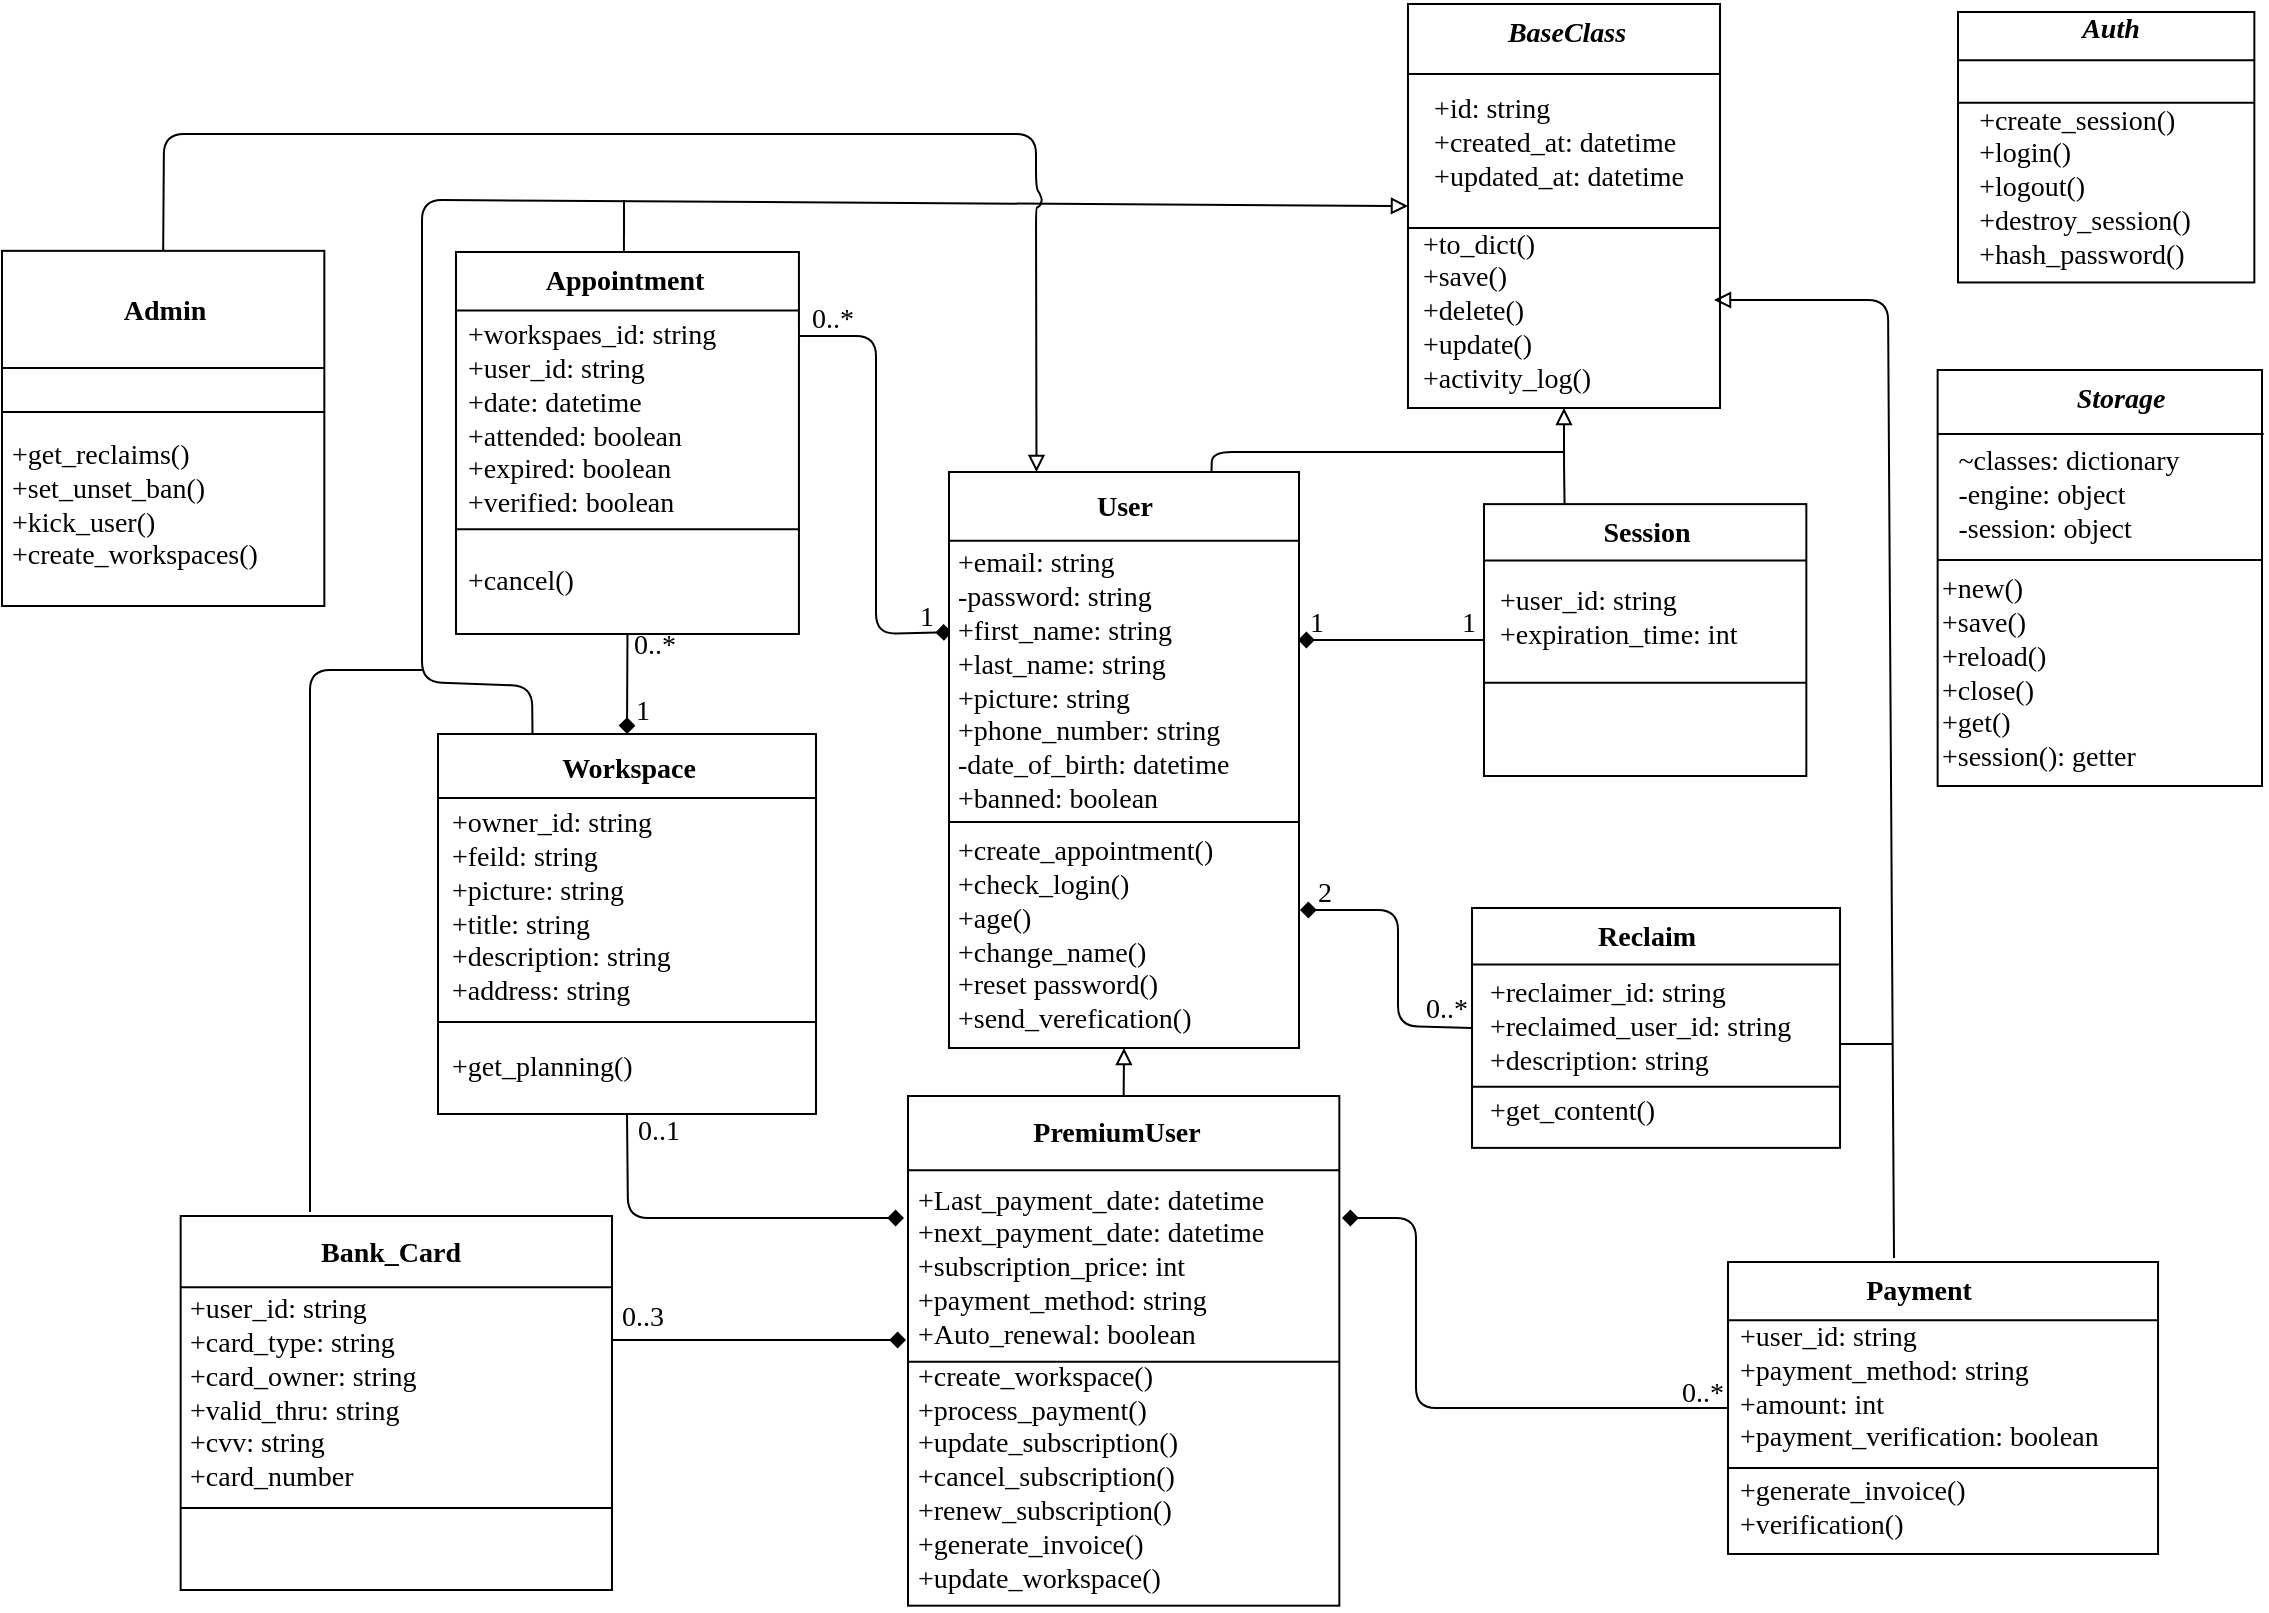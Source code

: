 <mxfile>
    <diagram id="uzlMBGcjstb1vBkUkQ1n" name="Page-1">
        <mxGraphModel dx="12352" dy="2139" grid="0" gridSize="10" guides="1" tooltips="1" connect="1" arrows="1" fold="1" page="1" pageScale="1" pageWidth="1169" pageHeight="827" background="#ffffff" math="0" shadow="0">
            <root>
                <mxCell id="0"/>
                <mxCell id="1" parent="0"/>
                <mxCell id="28" value="" style="group" parent="1" vertex="1" connectable="0">
                    <mxGeometry x="-10959" y="-1640" width="159.5" height="202" as="geometry"/>
                </mxCell>
                <mxCell id="10" value="" style="rounded=0;whiteSpace=wrap;html=1;fillColor=#ffffff;strokeColor=#000000;" parent="28" vertex="1">
                    <mxGeometry width="156" height="202" as="geometry"/>
                </mxCell>
                <mxCell id="12" value="" style="endArrow=none;html=1;entryX=1;entryY=0.25;entryDx=0;entryDy=0;exitX=0;exitY=0.25;exitDx=0;exitDy=0;strokeColor=#000000;rounded=0;" parent="28" edge="1">
                    <mxGeometry width="50" height="50" relative="1" as="geometry">
                        <mxPoint y="111.938" as="sourcePoint"/>
                        <mxPoint x="156" y="111.938" as="targetPoint"/>
                    </mxGeometry>
                </mxCell>
                <mxCell id="13" value="" style="endArrow=none;html=1;entryX=1;entryY=0.25;entryDx=0;entryDy=0;exitX=0;exitY=0.25;exitDx=0;exitDy=0;strokeColor=#000000;rounded=0;" parent="28" edge="1">
                    <mxGeometry width="50" height="50" relative="1" as="geometry">
                        <mxPoint y="35.051" as="sourcePoint"/>
                        <mxPoint x="156" y="35.051" as="targetPoint"/>
                    </mxGeometry>
                </mxCell>
                <mxCell id="15" value="&lt;font style=&quot;font-size: 14px;&quot; color=&quot;#000000&quot;&gt;&lt;i&gt;BaseClass&lt;/i&gt;&lt;/font&gt;" style="text;html=1;align=center;verticalAlign=middle;resizable=0;points=[];autosize=1;strokeColor=none;fillColor=none;fontStyle=1;fontFamily=Georgia;" parent="28" vertex="1">
                    <mxGeometry x="32.5" width="92" height="29" as="geometry"/>
                </mxCell>
                <mxCell id="16" value="&lt;div style=&quot;text-align: left; font-size: 14px;&quot;&gt;&lt;span style=&quot;background-color: initial;&quot;&gt;&lt;font style=&quot;font-size: 14px;&quot;&gt;+id: string&lt;/font&gt;&lt;/span&gt;&lt;/div&gt;&lt;div style=&quot;text-align: left; font-size: 14px;&quot;&gt;&lt;span style=&quot;background-color: initial;&quot;&gt;&lt;font style=&quot;font-size: 14px;&quot;&gt;+created_at: datetime&lt;/font&gt;&lt;/span&gt;&lt;/div&gt;&lt;div style=&quot;text-align: left; font-size: 14px;&quot;&gt;&lt;span style=&quot;background-color: initial;&quot;&gt;&lt;font style=&quot;font-size: 14px;&quot;&gt;+updated_at: datetime&lt;/font&gt;&lt;/span&gt;&lt;/div&gt;" style="text;html=1;align=center;verticalAlign=middle;resizable=0;points=[];autosize=1;strokeColor=none;fillColor=none;fontColor=#000000;fontFamily=Georgia;" parent="28" vertex="1">
                    <mxGeometry x="-6" y="39.004" width="161" height="62" as="geometry"/>
                </mxCell>
                <mxCell id="18" value="&lt;div style=&quot;text-align: left; font-size: 14px;&quot;&gt;+to_dict()&lt;br&gt;+save()&lt;/div&gt;&lt;div style=&quot;text-align: left; font-size: 14px;&quot;&gt;+delete()&lt;/div&gt;&lt;div style=&quot;text-align: left; font-size: 14px;&quot;&gt;+update()&lt;/div&gt;&lt;div style=&quot;text-align: left; font-size: 14px;&quot;&gt;+activity_log()&lt;/div&gt;" style="text;html=1;align=center;verticalAlign=middle;resizable=0;points=[];autosize=1;strokeColor=none;fillColor=none;fontColor=#000000;fontFamily=Georgia;" parent="28" vertex="1">
                    <mxGeometry x="-6" y="105.996" width="110" height="96" as="geometry"/>
                </mxCell>
                <mxCell id="48" value="" style="endArrow=none;html=1;strokeColor=#000000;fontFamily=Georgia;fontSize=14;fontColor=#000000;startArrow=diamond;startFill=1;targetPerimeterSpacing=0;sourcePerimeterSpacing=0;jumpSize=0;endFill=0;entryX=0;entryY=0.5;entryDx=0;entryDy=0;" parent="1" target="33" edge="1">
                    <mxGeometry width="50" height="50" relative="1" as="geometry">
                        <mxPoint x="-11014" y="-1322" as="sourcePoint"/>
                        <mxPoint x="-10922" y="-1326" as="targetPoint"/>
                    </mxGeometry>
                </mxCell>
                <mxCell id="54" value="1" style="edgeLabel;html=1;align=center;verticalAlign=middle;resizable=0;points=[];fontSize=14;fontFamily=Georgia;fontColor=#000000;labelBackgroundColor=none;" parent="48" vertex="1" connectable="0">
                    <mxGeometry x="-0.651" y="1" relative="1" as="geometry">
                        <mxPoint x="-7" y="-7" as="offset"/>
                    </mxGeometry>
                </mxCell>
                <mxCell id="70" value="" style="group" parent="1" vertex="1" connectable="0">
                    <mxGeometry x="-11057" y="-1416" width="176" height="7" as="geometry"/>
                </mxCell>
                <mxCell id="31" value="" style="edgeStyle=none;html=1;fontFamily=Georgia;fontSize=14;fontColor=#000000;strokeColor=#000000;exitX=0.75;exitY=0;exitDx=0;exitDy=0;endArrow=none;endFill=0;" parent="70" source="19" edge="1">
                    <mxGeometry relative="1" as="geometry">
                        <mxPoint x="176" as="targetPoint"/>
                        <Array as="points">
                            <mxPoint/>
                            <mxPoint x="137"/>
                        </Array>
                    </mxGeometry>
                </mxCell>
                <mxCell id="73" value="" style="endArrow=none;html=1;strokeColor=#000000;fontFamily=Georgia;fontSize=14;fontColor=#000000;sourcePerimeterSpacing=0;targetPerimeterSpacing=0;jumpSize=0;endFill=0;startArrow=diamond;startFill=1;entryX=0.996;entryY=0.22;entryDx=0;entryDy=0;entryPerimeter=0;exitX=0.009;exitY=0.278;exitDx=0;exitDy=0;exitPerimeter=0;" parent="1" source="19" target="63" edge="1">
                    <mxGeometry width="50" height="50" relative="1" as="geometry">
                        <mxPoint x="-11190" y="-1325" as="sourcePoint"/>
                        <mxPoint x="-11240" y="-1325" as="targetPoint"/>
                        <Array as="points">
                            <mxPoint x="-11225" y="-1325"/>
                            <mxPoint x="-11225" y="-1474"/>
                        </Array>
                    </mxGeometry>
                </mxCell>
                <mxCell id="74" value="0..*" style="edgeLabel;html=1;align=center;verticalAlign=middle;resizable=0;points=[];fontSize=14;fontFamily=Georgia;fontColor=#000000;labelBackgroundColor=none;" parent="1" vertex="1" connectable="0">
                    <mxGeometry x="-11021.003" y="-1470.004" as="geometry">
                        <mxPoint x="-226" y="-12" as="offset"/>
                    </mxGeometry>
                </mxCell>
                <mxCell id="77" value="1" style="edgeLabel;html=1;align=center;verticalAlign=middle;resizable=0;points=[];fontSize=14;fontFamily=Georgia;fontColor=#000000;labelBackgroundColor=none;" parent="1" vertex="1" connectable="0">
                    <mxGeometry x="-10995.001" y="-1319.003" as="geometry">
                        <mxPoint x="-205" y="-14" as="offset"/>
                    </mxGeometry>
                </mxCell>
                <mxCell id="87" value="" style="group" parent="1" vertex="1" connectable="0">
                    <mxGeometry x="-11435" y="-1516" width="172" height="191" as="geometry"/>
                </mxCell>
                <mxCell id="63" value="" style="rounded=0;whiteSpace=wrap;html=1;fillColor=#ffffff;strokeColor=#000000;container=0;" parent="87" vertex="1">
                    <mxGeometry width="171.47" height="191" as="geometry"/>
                </mxCell>
                <mxCell id="64" value="" style="endArrow=none;html=1;entryX=1;entryY=0.25;entryDx=0;entryDy=0;exitX=0;exitY=0.25;exitDx=0;exitDy=0;strokeColor=#000000;rounded=0;" parent="87" edge="1">
                    <mxGeometry width="50" height="50" relative="1" as="geometry">
                        <mxPoint x="0.532" y="138.67" as="sourcePoint"/>
                        <mxPoint x="172" y="138.67" as="targetPoint"/>
                    </mxGeometry>
                </mxCell>
                <mxCell id="65" value="" style="endArrow=none;html=1;entryX=1;entryY=0.25;entryDx=0;entryDy=0;exitX=0;exitY=0.25;exitDx=0;exitDy=0;strokeColor=#000000;rounded=0;" parent="87" edge="1">
                    <mxGeometry width="50" height="50" relative="1" as="geometry">
                        <mxPoint y="29.242" as="sourcePoint"/>
                        <mxPoint x="171.468" y="29.242" as="targetPoint"/>
                    </mxGeometry>
                </mxCell>
                <mxCell id="66" value="&lt;font color=&quot;#000000&quot;&gt;&lt;span style=&quot;font-size: 14px;&quot;&gt;Appointment&lt;/span&gt;&lt;/font&gt;" style="text;html=1;align=center;verticalAlign=middle;resizable=0;points=[];autosize=1;strokeColor=none;fillColor=none;fontStyle=1;fontFamily=Georgia;container=0;" parent="87" vertex="1">
                    <mxGeometry x="26.75" width="114" height="29" as="geometry"/>
                </mxCell>
                <mxCell id="67" value="&lt;div style=&quot;font-size: 14px;&quot;&gt;+workspaes_id: string&lt;/div&gt;&lt;div style=&quot;font-size: 14px;&quot;&gt;+user_id: string&lt;/div&gt;&lt;div style=&quot;font-size: 14px;&quot;&gt;+date: datetime&lt;/div&gt;&lt;div style=&quot;font-size: 14px;&quot;&gt;+attended: boolean&lt;/div&gt;&lt;div style=&quot;font-size: 14px;&quot;&gt;+expired: boolean&lt;/div&gt;&lt;div style=&quot;font-size: 14px;&quot;&gt;+verified: boolean&lt;/div&gt;" style="text;html=1;align=left;verticalAlign=middle;resizable=0;points=[];autosize=1;strokeColor=none;fillColor=none;fontColor=#000000;fontFamily=Georgia;" parent="87" vertex="1">
                    <mxGeometry x="4.351" y="27.894" width="157" height="113" as="geometry"/>
                </mxCell>
                <mxCell id="68" value="&lt;div style=&quot;font-size: 14px;&quot;&gt;&lt;span style=&quot;background-color: initial;&quot;&gt;+cancel()&lt;/span&gt;&lt;br&gt;&lt;/div&gt;" style="text;html=1;align=left;verticalAlign=middle;resizable=0;points=[];autosize=1;strokeColor=none;fillColor=none;fontColor=#000000;fontFamily=Georgia;container=0;" parent="87" vertex="1">
                    <mxGeometry x="4.351" y="150.534" width="76" height="29" as="geometry"/>
                </mxCell>
                <mxCell id="79" value="" style="rounded=0;whiteSpace=wrap;html=1;fillColor=#ffffff;strokeColor=#000000;container=0;" parent="1" vertex="1">
                    <mxGeometry x="-11444" y="-1275" width="189" height="190" as="geometry"/>
                </mxCell>
                <mxCell id="80" value="" style="endArrow=none;html=1;entryX=1;entryY=0.25;entryDx=0;entryDy=0;exitX=0;exitY=0.25;exitDx=0;exitDy=0;strokeColor=#000000;rounded=0;" parent="1" edge="1">
                    <mxGeometry width="50" height="50" relative="1" as="geometry">
                        <mxPoint x="-11443.498" y="-1130.996" as="sourcePoint"/>
                        <mxPoint x="-11254.5" y="-1130.996" as="targetPoint"/>
                    </mxGeometry>
                </mxCell>
                <mxCell id="81" value="" style="endArrow=none;html=1;entryX=1;entryY=0.25;entryDx=0;entryDy=0;exitX=0;exitY=0.25;exitDx=0;exitDy=0;strokeColor=#000000;rounded=0;" parent="1" edge="1">
                    <mxGeometry width="50" height="50" relative="1" as="geometry">
                        <mxPoint x="-11443.5" y="-1243.001" as="sourcePoint"/>
                        <mxPoint x="-11254.502" y="-1243.001" as="targetPoint"/>
                    </mxGeometry>
                </mxCell>
                <mxCell id="82" value="&lt;font color=&quot;#000000&quot;&gt;&lt;span style=&quot;font-size: 14px;&quot;&gt;Workspace&lt;/span&gt;&lt;/font&gt;" style="text;html=1;align=center;verticalAlign=middle;resizable=0;points=[];autosize=1;strokeColor=none;fillColor=none;fontStyle=1;fontFamily=Georgia;container=0;" parent="1" vertex="1">
                    <mxGeometry x="-11399.0" y="-1272" width="99" height="29" as="geometry"/>
                </mxCell>
                <mxCell id="83" value="&lt;div style=&quot;font-size: 14px;&quot;&gt;+owner_id: string&lt;/div&gt;&lt;div style=&quot;font-size: 14px;&quot;&gt;+feild: string&lt;/div&gt;&lt;div style=&quot;font-size: 14px;&quot;&gt;+picture: string&lt;/div&gt;&lt;div style=&quot;font-size: 14px;&quot;&gt;+title: string&lt;/div&gt;&lt;div style=&quot;font-size: 14px;&quot;&gt;+description: string&lt;br&gt;+address: string&lt;/div&gt;" style="text;html=1;align=left;verticalAlign=middle;resizable=0;points=[];autosize=1;strokeColor=none;fillColor=none;fontColor=#000000;fontFamily=Georgia;container=0;" parent="1" vertex="1">
                    <mxGeometry x="-11439.204" y="-1244.002" width="141" height="113" as="geometry"/>
                </mxCell>
                <mxCell id="84" value="&lt;div style=&quot;font-size: 14px;&quot;&gt;+get_planning()&lt;/div&gt;" style="text;html=1;align=left;verticalAlign=middle;resizable=0;points=[];autosize=1;strokeColor=none;fillColor=none;fontColor=#000000;fontFamily=Georgia;container=0;" parent="1" vertex="1">
                    <mxGeometry x="-11439.199" y="-1122.004" width="120" height="29" as="geometry"/>
                </mxCell>
                <mxCell id="125" value="" style="group" parent="1" vertex="1" connectable="0">
                    <mxGeometry x="-11188.5" y="-1406" width="177" height="297.002" as="geometry"/>
                </mxCell>
                <mxCell id="19" value="" style="rounded=0;whiteSpace=wrap;html=1;fillColor=#ffffff;strokeColor=#000000;container=0;" parent="125" vertex="1">
                    <mxGeometry width="175" height="288" as="geometry"/>
                </mxCell>
                <mxCell id="20" value="" style="endArrow=none;html=1;entryX=1;entryY=0.25;entryDx=0;entryDy=0;exitX=0;exitY=0.25;exitDx=0;exitDy=0;strokeColor=#000000;rounded=0;" parent="125" edge="1">
                    <mxGeometry width="50" height="50" relative="1" as="geometry">
                        <mxPoint y="174.997" as="sourcePoint"/>
                        <mxPoint x="175" y="174.997" as="targetPoint"/>
                    </mxGeometry>
                </mxCell>
                <mxCell id="21" value="" style="endArrow=none;html=1;entryX=1;entryY=0.25;entryDx=0;entryDy=0;exitX=0;exitY=0.25;exitDx=0;exitDy=0;strokeColor=#000000;rounded=0;" parent="125" edge="1">
                    <mxGeometry width="50" height="50" relative="1" as="geometry">
                        <mxPoint y="34.377" as="sourcePoint"/>
                        <mxPoint x="175" y="34.377" as="targetPoint"/>
                    </mxGeometry>
                </mxCell>
                <mxCell id="22" value="&lt;font style=&quot;font-size: 14px;&quot; color=&quot;#000000&quot;&gt;User&lt;/font&gt;" style="text;html=1;align=center;verticalAlign=middle;resizable=0;points=[];autosize=1;strokeColor=none;fillColor=none;fontStyle=1;fontFamily=Georgia;container=0;" parent="125" vertex="1">
                    <mxGeometry x="61.5" y="3.154" width="52" height="29" as="geometry"/>
                </mxCell>
                <mxCell id="24" value="&lt;div style=&quot;font-size: 14px;&quot;&gt;+create_appointment()&lt;/div&gt;&lt;div style=&quot;font-size: 14px;&quot;&gt;+check_login()&lt;/div&gt;&lt;div style=&quot;font-size: 14px;&quot;&gt;+age()&lt;/div&gt;&lt;div style=&quot;font-size: 14px;&quot;&gt;+change_name()&lt;/div&gt;&lt;div style=&quot;font-size: 14px;&quot;&gt;+reset password()&lt;/div&gt;&lt;div style=&quot;font-size: 14px;&quot;&gt;+send_verefication()&lt;/div&gt;" style="text;html=1;align=left;verticalAlign=middle;resizable=0;points=[];autosize=1;strokeColor=none;fillColor=none;fontColor=#000000;fontFamily=Georgia;container=0;" parent="125" vertex="1">
                    <mxGeometry x="2" y="175.002" width="171" height="113" as="geometry"/>
                </mxCell>
                <mxCell id="23" value="&lt;div style=&quot;font-size: 14px;&quot;&gt;+email: string&lt;/div&gt;&lt;div style=&quot;font-size: 14px;&quot;&gt;-password: string&lt;/div&gt;&lt;div style=&quot;font-size: 14px;&quot;&gt;+first_name: string&lt;/div&gt;&lt;div style=&quot;font-size: 14px;&quot;&gt;&lt;span style=&quot;background-color: initial;&quot;&gt;+last_name: string&lt;/span&gt;&lt;br&gt;&lt;/div&gt;&lt;div style=&quot;font-size: 14px;&quot;&gt;+picture: string&lt;span style=&quot;background-color: initial;&quot;&gt;&lt;br&gt;&lt;/span&gt;&lt;/div&gt;&lt;div style=&quot;font-size: 14px;&quot;&gt;+phone_number: string&lt;/div&gt;&lt;div style=&quot;font-size: 14px;&quot;&gt;-date_of_birth: datetime&lt;/div&gt;&lt;div style=&quot;font-size: 14px;&quot;&gt;+banned: boolean&lt;/div&gt;" style="text;html=1;align=left;verticalAlign=middle;resizable=0;points=[];autosize=1;strokeColor=none;fillColor=none;fontColor=#000000;fontFamily=Georgia;container=0;" parent="125" vertex="1">
                    <mxGeometry x="2" y="32.153" width="173" height="146" as="geometry"/>
                </mxCell>
                <mxCell id="154" value="" style="group" parent="1" vertex="1" connectable="0">
                    <mxGeometry x="-11357" y="-1333.5" width="41" height="29" as="geometry"/>
                </mxCell>
                <mxCell id="88" value="" style="endArrow=none;html=1;strokeColor=#000000;fontFamily=Georgia;fontSize=14;fontColor=#000000;sourcePerimeterSpacing=0;targetPerimeterSpacing=0;jumpSize=0;entryX=0.5;entryY=1;entryDx=0;entryDy=0;exitX=0.5;exitY=0;exitDx=0;exitDy=0;endFill=0;startArrow=diamond;startFill=1;" parent="154" source="79" target="63" edge="1">
                    <mxGeometry width="50" height="50" relative="1" as="geometry">
                        <mxPoint x="-13.3" y="64.5" as="sourcePoint"/>
                        <mxPoint x="36.7" y="14.5" as="targetPoint"/>
                    </mxGeometry>
                </mxCell>
                <mxCell id="153" value="0..*" style="text;html=1;align=center;verticalAlign=middle;resizable=0;points=[];autosize=1;strokeColor=none;fillColor=none;fontSize=14;fontFamily=Georgia;fontColor=#000000;" parent="154" vertex="1">
                    <mxGeometry width="41" height="29" as="geometry"/>
                </mxCell>
                <mxCell id="155" value="" style="endArrow=block;html=1;strokeColor=#000000;fontFamily=Georgia;fontSize=14;fontColor=#000000;sourcePerimeterSpacing=0;targetPerimeterSpacing=0;jumpSize=0;exitX=0.5;exitY=0;exitDx=0;exitDy=0;entryX=0.5;entryY=1;entryDx=0;entryDy=0;startArrow=none;startFill=0;endFill=0;" parent="1" source="115" target="19" edge="1">
                    <mxGeometry width="50" height="50" relative="1" as="geometry">
                        <mxPoint x="-11140" y="-1077" as="sourcePoint"/>
                        <mxPoint x="-11090" y="-1127" as="targetPoint"/>
                    </mxGeometry>
                </mxCell>
                <mxCell id="142" value="" style="group" parent="1" vertex="1" connectable="0">
                    <mxGeometry x="-11209" y="-1094" width="218" height="257" as="geometry"/>
                </mxCell>
                <mxCell id="115" value="" style="rounded=0;whiteSpace=wrap;html=1;fillColor=#ffffff;strokeColor=#000000;container=0;" parent="142" vertex="1">
                    <mxGeometry width="215.664" height="254.84" as="geometry"/>
                </mxCell>
                <mxCell id="116" value="" style="endArrow=none;html=1;entryX=1;entryY=0.25;entryDx=0;entryDy=0;exitX=0;exitY=0.25;exitDx=0;exitDy=0;strokeColor=#000000;rounded=0;" parent="142" edge="1">
                    <mxGeometry width="50" height="50" relative="1" as="geometry">
                        <mxPoint x="0.002" y="132.846" as="sourcePoint"/>
                        <mxPoint x="215.667" y="132.846" as="targetPoint"/>
                    </mxGeometry>
                </mxCell>
                <mxCell id="117" value="" style="endArrow=none;html=1;entryX=1;entryY=0.25;entryDx=0;entryDy=0;exitX=0;exitY=0.25;exitDx=0;exitDy=0;strokeColor=#000000;rounded=0;" parent="142" edge="1">
                    <mxGeometry width="50" height="50" relative="1" as="geometry">
                        <mxPoint y="37.085" as="sourcePoint"/>
                        <mxPoint x="215.664" y="37.085" as="targetPoint"/>
                    </mxGeometry>
                </mxCell>
                <mxCell id="118" value="&lt;font color=&quot;#000000&quot;&gt;&lt;span style=&quot;font-size: 14px;&quot;&gt;PremiumUser&lt;/span&gt;&lt;/font&gt;" style="text;html=1;align=center;verticalAlign=middle;resizable=0;points=[];autosize=1;strokeColor=none;fillColor=none;fontStyle=1;fontFamily=Georgia;container=0;" parent="142" vertex="1">
                    <mxGeometry x="43.998" y="4.162" width="120" height="29" as="geometry"/>
                </mxCell>
                <mxCell id="119" value="&lt;div style=&quot;font-size: 14px;&quot;&gt;+Last_payment_date: datetime&lt;/div&gt;&lt;div style=&quot;font-size: 14px;&quot;&gt;+next_payment_date: datetime&lt;/div&gt;&lt;div style=&quot;font-size: 14px;&quot;&gt;+subscription_price: int&lt;/div&gt;&lt;div style=&quot;font-size: 14px;&quot;&gt;+payment_method: string&lt;/div&gt;&lt;div style=&quot;font-size: 14px;&quot;&gt;+Auto_renewal: boolean&lt;/div&gt;" style="text;html=1;align=left;verticalAlign=middle;resizable=0;points=[];autosize=1;strokeColor=none;fillColor=none;fontColor=#000000;fontFamily=Georgia;container=0;" parent="142" vertex="1">
                    <mxGeometry x="2.996" y="37.796" width="215" height="96" as="geometry"/>
                </mxCell>
                <mxCell id="120" value="&lt;div style=&quot;font-size: 14px;&quot;&gt;+create_workspace()&lt;/div&gt;&lt;div style=&quot;font-size: 14px;&quot;&gt;+process_payment()&lt;/div&gt;&lt;div style=&quot;font-size: 14px;&quot;&gt;+update_subscription()&lt;br&gt;+cancel_subscription()&lt;/div&gt;&lt;div style=&quot;font-size: 14px;&quot;&gt;+renew_subscription()&lt;br&gt;+generate_invoice()&lt;/div&gt;&lt;span style=&quot;font-size: 14px;&quot;&gt;+update_workspace()&lt;/span&gt;" style="text;html=1;align=left;verticalAlign=middle;resizable=0;points=[];autosize=1;strokeColor=none;fillColor=none;fontColor=#000000;fontFamily=Georgia;container=0;" parent="142" vertex="1">
                    <mxGeometry x="2.998" y="125.792" width="166" height="130" as="geometry"/>
                </mxCell>
                <mxCell id="147" value="" style="endArrow=none;html=1;strokeColor=#000000;fontFamily=Georgia;fontSize=14;fontColor=#000000;sourcePerimeterSpacing=0;targetPerimeterSpacing=0;jumpSize=0;endFill=0;startArrow=diamond;startFill=1;entryX=0;entryY=0.5;entryDx=0;entryDy=0;" parent="1" target="132" edge="1">
                    <mxGeometry width="50" height="50" relative="1" as="geometry">
                        <mxPoint x="-10992" y="-1033" as="sourcePoint"/>
                        <mxPoint x="-10933" y="-1024" as="targetPoint"/>
                        <Array as="points">
                            <mxPoint x="-10955" y="-1033"/>
                            <mxPoint x="-10955" y="-938"/>
                        </Array>
                    </mxGeometry>
                </mxCell>
                <mxCell id="160" value="" style="group" parent="1" vertex="1" connectable="0">
                    <mxGeometry x="-10833" y="-1011" width="285" height="146" as="geometry"/>
                </mxCell>
                <mxCell id="145" value="" style="group" parent="160" vertex="1" connectable="0">
                    <mxGeometry x="34" width="251" height="146" as="geometry"/>
                </mxCell>
                <mxCell id="132" value="" style="rounded=0;whiteSpace=wrap;html=1;fillColor=#ffffff;strokeColor=#000000;container=0;" parent="145" vertex="1">
                    <mxGeometry x="2.069e-12" width="215.02" height="146" as="geometry"/>
                </mxCell>
                <mxCell id="133" value="" style="endArrow=none;html=1;entryX=1;entryY=0.25;entryDx=0;entryDy=0;exitX=0;exitY=0.25;exitDx=0;exitDy=0;strokeColor=#000000;rounded=0;" parent="145" edge="1">
                    <mxGeometry width="50" height="50" relative="1" as="geometry">
                        <mxPoint x="0.002" y="103.004" as="sourcePoint"/>
                        <mxPoint x="215.02" y="103.004" as="targetPoint"/>
                    </mxGeometry>
                </mxCell>
                <mxCell id="134" value="" style="endArrow=none;html=1;entryX=1;entryY=0.25;entryDx=0;entryDy=0;exitX=0;exitY=0.25;exitDx=0;exitDy=0;strokeColor=#000000;rounded=0;" parent="145" edge="1">
                    <mxGeometry width="50" height="50" relative="1" as="geometry">
                        <mxPoint y="29.089" as="sourcePoint"/>
                        <mxPoint x="215.017" y="29.089" as="targetPoint"/>
                    </mxGeometry>
                </mxCell>
                <mxCell id="135" value="&lt;font color=&quot;#000000&quot;&gt;&lt;span style=&quot;font-size: 14px;&quot;&gt;Payment&lt;/span&gt;&lt;/font&gt;" style="text;html=1;align=center;verticalAlign=middle;resizable=0;points=[];autosize=1;strokeColor=none;fillColor=none;fontStyle=1;fontFamily=Georgia;container=0;" parent="145" vertex="1">
                    <mxGeometry x="54.836" width="81" height="29" as="geometry"/>
                </mxCell>
                <mxCell id="136" value="&lt;div style=&quot;font-size: 14px;&quot;&gt;+user_id: string&lt;/div&gt;&lt;div style=&quot;font-size: 14px;&quot;&gt;+payment_method: string&lt;/div&gt;&lt;div style=&quot;font-size: 14px;&quot;&gt;+amount: int&lt;/div&gt;&lt;div style=&quot;font-size: 14px;&quot;&gt;+payment_verification: boolean&lt;/div&gt;" style="text;html=1;align=left;verticalAlign=middle;resizable=0;points=[];autosize=1;strokeColor=none;fillColor=none;fontColor=#000000;fontFamily=Georgia;container=0;" parent="145" vertex="1">
                    <mxGeometry x="4.125" y="23.998" width="217" height="79" as="geometry"/>
                </mxCell>
                <mxCell id="137" value="&lt;div style=&quot;font-size: 14px;&quot;&gt;+generate_invoice()&lt;/div&gt;&lt;div style=&quot;font-size: 14px;&quot;&gt;+verification()&lt;/div&gt;" style="text;html=1;align=left;verticalAlign=middle;resizable=0;points=[];autosize=1;strokeColor=none;fillColor=none;fontColor=#000000;fontFamily=Georgia;container=0;" parent="145" vertex="1">
                    <mxGeometry x="4.121" y="99.996" width="144" height="46" as="geometry"/>
                </mxCell>
                <mxCell id="158" value="0..*" style="text;html=1;align=center;verticalAlign=middle;resizable=0;points=[];autosize=1;strokeColor=none;fillColor=none;fontSize=14;fontFamily=Georgia;fontColor=#000000;" parent="160" vertex="1">
                    <mxGeometry y="51" width="41" height="29" as="geometry"/>
                </mxCell>
                <mxCell id="161" value="" style="endArrow=none;html=1;strokeColor=#000000;fontFamily=Georgia;fontSize=14;fontColor=#000000;sourcePerimeterSpacing=0;targetPerimeterSpacing=0;jumpSize=0;entryX=0.5;entryY=1;entryDx=0;entryDy=0;endFill=0;startArrow=diamond;startFill=1;" parent="1" target="79" edge="1">
                    <mxGeometry width="50" height="50" relative="1" as="geometry">
                        <mxPoint x="-11211" y="-1033" as="sourcePoint"/>
                        <mxPoint x="-11336" y="-1012" as="targetPoint"/>
                        <Array as="points">
                            <mxPoint x="-11349" y="-1033"/>
                        </Array>
                    </mxGeometry>
                </mxCell>
                <mxCell id="162" value="0..1" style="text;html=1;align=center;verticalAlign=middle;resizable=0;points=[];autosize=1;strokeColor=none;fillColor=none;fontSize=14;fontFamily=Georgia;fontColor=#000000;" parent="1" vertex="1">
                    <mxGeometry x="-11354" y="-1091" width="40" height="29" as="geometry"/>
                </mxCell>
                <mxCell id="166" value="" style="rounded=0;whiteSpace=wrap;html=1;fillColor=#ffffff;strokeColor=#000000;container=0;" parent="1" vertex="1">
                    <mxGeometry x="-11662" y="-1516.58" width="161.17" height="177.58" as="geometry"/>
                </mxCell>
                <mxCell id="167" value="" style="endArrow=none;html=1;entryX=1;entryY=0.25;entryDx=0;entryDy=0;exitX=0;exitY=0.25;exitDx=0;exitDy=0;strokeColor=#000000;rounded=0;" parent="1" edge="1">
                    <mxGeometry width="50" height="50" relative="1" as="geometry">
                        <mxPoint x="-11662.003" y="-1436.001" as="sourcePoint"/>
                        <mxPoint x="-11500.832" y="-1436.001" as="targetPoint"/>
                    </mxGeometry>
                </mxCell>
                <mxCell id="168" value="" style="endArrow=none;html=1;entryX=1;entryY=0.25;entryDx=0;entryDy=0;exitX=0;exitY=0.25;exitDx=0;exitDy=0;strokeColor=#000000;rounded=0;" parent="1" edge="1">
                    <mxGeometry width="50" height="50" relative="1" as="geometry">
                        <mxPoint x="-11662.003" y="-1457.998" as="sourcePoint"/>
                        <mxPoint x="-11500.832" y="-1457.998" as="targetPoint"/>
                    </mxGeometry>
                </mxCell>
                <mxCell id="169" value="&lt;font color=&quot;#000000&quot;&gt;&lt;span style=&quot;font-size: 14px;&quot;&gt;Admin&lt;/span&gt;&lt;/font&gt;" style="text;html=1;align=center;verticalAlign=middle;resizable=0;points=[];autosize=1;strokeColor=none;fillColor=none;fontStyle=1;fontFamily=Georgia;container=0;" parent="1" vertex="1">
                    <mxGeometry x="-11614.92" y="-1500.003" width="67" height="29" as="geometry"/>
                </mxCell>
                <mxCell id="171" value="&lt;div style=&quot;font-size: 14px;&quot;&gt;+get_reclaims()&lt;br&gt;+set_unset_ban()&lt;/div&gt;&lt;div style=&quot;font-size: 14px;&quot;&gt;+kick_user()&lt;/div&gt;&lt;div style=&quot;font-size: 14px;&quot;&gt;+create_workspaces()&lt;/div&gt;" style="text;html=1;align=left;verticalAlign=middle;resizable=0;points=[];autosize=1;strokeColor=none;fillColor=none;fontColor=#000000;fontFamily=Georgia;" parent="1" vertex="1">
                    <mxGeometry x="-11658.913" y="-1428.004" width="155" height="79" as="geometry"/>
                </mxCell>
                <mxCell id="183" value="" style="group" parent="1" vertex="1" connectable="0">
                    <mxGeometry x="-11452" y="-1542" width="101" height="243" as="geometry"/>
                </mxCell>
                <mxCell id="121" value="" style="endArrow=block;html=1;strokeColor=#000000;fontFamily=Georgia;fontSize=14;fontColor=#000000;sourcePerimeterSpacing=0;targetPerimeterSpacing=0;jumpSize=0;endFill=0;exitX=0.25;exitY=0;exitDx=0;exitDy=0;entryX=0;entryY=0.5;entryDx=0;entryDy=0;" parent="183" source="79" target="10" edge="1">
                    <mxGeometry width="50" height="50" relative="1" as="geometry">
                        <mxPoint y="260" as="sourcePoint"/>
                        <mxPoint x="493" y="8" as="targetPoint"/>
                        <Array as="points">
                            <mxPoint x="55" y="243"/>
                            <mxPoint y="241"/>
                            <mxPoint/>
                        </Array>
                    </mxGeometry>
                </mxCell>
                <mxCell id="122" value="" style="endArrow=none;html=1;strokeColor=#000000;fontFamily=Georgia;fontSize=14;fontColor=#000000;sourcePerimeterSpacing=0;targetPerimeterSpacing=0;jumpSize=0;exitX=0.502;exitY=0;exitDx=0;exitDy=0;exitPerimeter=0;" parent="183" source="66" edge="1">
                    <mxGeometry width="50" height="50" relative="1" as="geometry">
                        <mxPoint x="281" y="83" as="sourcePoint"/>
                        <mxPoint x="101" as="targetPoint"/>
                    </mxGeometry>
                </mxCell>
                <mxCell id="47" value="" style="edgeStyle=none;html=1;fontFamily=Georgia;fontSize=14;fontColor=#000000;strokeColor=#000000;exitX=0.25;exitY=0;exitDx=0;exitDy=0;endArrow=block;endFill=0;entryX=0.5;entryY=1;entryDx=0;entryDy=0;" parent="1" source="33" target="10" edge="1">
                    <mxGeometry relative="1" as="geometry">
                        <mxPoint x="-10999.75" y="-1381" as="sourcePoint"/>
                        <mxPoint x="-10863" y="-1443.261" as="targetPoint"/>
                        <Array as="points">
                            <mxPoint x="-10881" y="-1409"/>
                        </Array>
                    </mxGeometry>
                </mxCell>
                <mxCell id="186" value="" style="group" parent="1" vertex="1" connectable="0">
                    <mxGeometry x="-10928.996" y="-1389.94" width="177.996" height="135.94" as="geometry"/>
                </mxCell>
                <mxCell id="59" value="1" style="edgeLabel;html=1;align=center;verticalAlign=middle;resizable=0;points=[];fontSize=14;fontFamily=Georgia;fontColor=#000000;labelBackgroundColor=none;" parent="186" vertex="1" connectable="0">
                    <mxGeometry x="5" y="56.946" as="geometry">
                        <mxPoint x="-5" y="3" as="offset"/>
                    </mxGeometry>
                </mxCell>
                <mxCell id="33" value="" style="rounded=0;whiteSpace=wrap;html=1;fillColor=#ffffff;strokeColor=#000000;container=0;" parent="186" vertex="1">
                    <mxGeometry x="7.996" width="161.17" height="135.94" as="geometry"/>
                </mxCell>
                <mxCell id="34" value="" style="endArrow=none;html=1;entryX=1;entryY=0.25;entryDx=0;entryDy=0;exitX=0;exitY=0.25;exitDx=0;exitDy=0;strokeColor=#000000;rounded=0;" parent="186" edge="1">
                    <mxGeometry width="50" height="50" relative="1" as="geometry">
                        <mxPoint x="7.996" y="89.356" as="sourcePoint"/>
                        <mxPoint x="169.165" y="89.356" as="targetPoint"/>
                    </mxGeometry>
                </mxCell>
                <mxCell id="35" value="" style="endArrow=none;html=1;entryX=1;entryY=0.25;entryDx=0;entryDy=0;exitX=0;exitY=0.25;exitDx=0;exitDy=0;strokeColor=#000000;rounded=0;" parent="186" edge="1">
                    <mxGeometry width="50" height="50" relative="1" as="geometry">
                        <mxPoint x="7.996" y="28.244" as="sourcePoint"/>
                        <mxPoint x="169.165" y="28.244" as="targetPoint"/>
                    </mxGeometry>
                </mxCell>
                <mxCell id="36" value="&lt;font color=&quot;#000000&quot;&gt;&lt;span style=&quot;font-size: 14px;&quot;&gt;Session&lt;/span&gt;&lt;/font&gt;" style="text;html=1;align=center;verticalAlign=middle;resizable=0;points=[];autosize=1;strokeColor=none;fillColor=none;fontStyle=1;fontFamily=Georgia;container=0;" parent="186" vertex="1">
                    <mxGeometry x="52.08" width="73" height="29" as="geometry"/>
                </mxCell>
                <mxCell id="37" value="&lt;div style=&quot;font-size: 14px;&quot;&gt;+user_id: string&lt;/div&gt;&lt;div style=&quot;font-size: 14px;&quot;&gt;&lt;/div&gt;&lt;span style=&quot;font-size: 14px;&quot;&gt;+expiration_time: int&lt;/span&gt;" style="text;html=1;align=left;verticalAlign=middle;resizable=0;points=[];autosize=1;strokeColor=none;fillColor=none;fontColor=#000000;fontFamily=Georgia;container=0;" parent="186" vertex="1">
                    <mxGeometry x="14.076" y="33.942" width="152" height="46" as="geometry"/>
                </mxCell>
                <mxCell id="188" value="" style="endArrow=none;html=1;strokeColor=#000000;fontFamily=Georgia;fontSize=14;fontColor=#000000;sourcePerimeterSpacing=0;targetPerimeterSpacing=0;jumpSize=0;exitX=0.038;exitY=0.793;exitDx=0;exitDy=0;entryX=0;entryY=0.5;entryDx=0;entryDy=0;endFill=0;startArrow=diamond;startFill=1;exitPerimeter=0;" parent="1" source="191" target="176" edge="1">
                    <mxGeometry width="50" height="50" relative="1" as="geometry">
                        <mxPoint x="-10976.99" y="-1079" as="sourcePoint"/>
                        <mxPoint x="-10926.99" y="-1129" as="targetPoint"/>
                        <Array as="points">
                            <mxPoint x="-10964" y="-1187"/>
                            <mxPoint x="-10964" y="-1129"/>
                        </Array>
                    </mxGeometry>
                </mxCell>
                <mxCell id="189" value="0..*" style="text;html=1;align=center;verticalAlign=middle;resizable=0;points=[];autosize=1;strokeColor=none;fillColor=none;fontSize=14;fontFamily=Georgia;fontColor=#000000;" parent="1" vertex="1">
                    <mxGeometry x="-10961" y="-1152" width="41" height="29" as="geometry"/>
                </mxCell>
                <mxCell id="191" value="2" style="text;html=1;align=center;verticalAlign=middle;resizable=0;points=[];autosize=1;strokeColor=none;fillColor=none;fontSize=14;fontFamily=Georgia;fontColor=#000000;" parent="1" vertex="1">
                    <mxGeometry x="-11014" y="-1210" width="26" height="29" as="geometry"/>
                </mxCell>
                <mxCell id="192" value="" style="endArrow=block;html=1;strokeColor=#000000;fontFamily=Georgia;fontSize=14;fontColor=#000000;sourcePerimeterSpacing=0;targetPerimeterSpacing=0;jumpSize=0;entryX=0.25;entryY=0;entryDx=0;entryDy=0;exitX=0.5;exitY=0;exitDx=0;exitDy=0;endFill=0;" parent="1" source="166" target="19" edge="1">
                    <mxGeometry width="50" height="50" relative="1" as="geometry">
                        <mxPoint x="-11556" y="-1594" as="sourcePoint"/>
                        <mxPoint x="-11197" y="-1404" as="targetPoint"/>
                        <Array as="points">
                            <mxPoint x="-11581" y="-1575"/>
                            <mxPoint x="-11145" y="-1575"/>
                            <mxPoint x="-11145" y="-1548"/>
                            <mxPoint x="-11143" y="-1545"/>
                            <mxPoint x="-11142" y="-1542"/>
                            <mxPoint x="-11143" y="-1539"/>
                            <mxPoint x="-11145" y="-1538"/>
                        </Array>
                    </mxGeometry>
                </mxCell>
                <mxCell id="194" value="" style="rounded=0;whiteSpace=wrap;html=1;fillColor=#ffffff;strokeColor=#000000;container=0;" parent="1" vertex="1">
                    <mxGeometry x="-11572.67" y="-1034" width="215.66" height="187" as="geometry"/>
                </mxCell>
                <mxCell id="195" value="" style="endArrow=none;html=1;entryX=1;entryY=0.25;entryDx=0;entryDy=0;exitX=0;exitY=0.25;exitDx=0;exitDy=0;strokeColor=#000000;rounded=0;" parent="1" edge="1">
                    <mxGeometry width="50" height="50" relative="1" as="geometry">
                        <mxPoint x="-11572.668" y="-887.999" as="sourcePoint"/>
                        <mxPoint x="-11357.003" y="-887.999" as="targetPoint"/>
                    </mxGeometry>
                </mxCell>
                <mxCell id="196" value="" style="endArrow=none;html=1;entryX=1;entryY=0.25;entryDx=0;entryDy=0;exitX=0;exitY=0.25;exitDx=0;exitDy=0;strokeColor=#000000;rounded=0;" parent="1" edge="1">
                    <mxGeometry width="50" height="50" relative="1" as="geometry">
                        <mxPoint x="-11572.67" y="-998.358" as="sourcePoint"/>
                        <mxPoint x="-11357.006" y="-998.358" as="targetPoint"/>
                    </mxGeometry>
                </mxCell>
                <mxCell id="197" value="&lt;font color=&quot;#000000&quot;&gt;&lt;span style=&quot;font-size: 14px;&quot;&gt;Bank_Card&lt;/span&gt;&lt;/font&gt;" style="text;html=1;align=center;verticalAlign=middle;resizable=0;points=[];autosize=1;strokeColor=none;fillColor=none;fontStyle=1;fontFamily=Georgia;container=0;" parent="1" vertex="1">
                    <mxGeometry x="-11518.002" y="-1030" width="100" height="29" as="geometry"/>
                </mxCell>
                <mxCell id="198" value="&lt;div style=&quot;font-size: 14px;&quot;&gt;+user_id: string&lt;/div&gt;&lt;div style=&quot;font-size: 14px;&quot;&gt;+card_type: string&lt;/div&gt;&lt;div style=&quot;font-size: 14px;&quot;&gt;+card_owner: string&lt;/div&gt;&lt;div style=&quot;font-size: 14px;&quot;&gt;+valid_thru: string&lt;/div&gt;&lt;div style=&quot;font-size: 14px;&quot;&gt;+cvv: string&lt;/div&gt;&lt;div style=&quot;font-size: 14px;&quot;&gt;+card_number&lt;/div&gt;" style="text;html=1;align=left;verticalAlign=middle;resizable=0;points=[];autosize=1;strokeColor=none;fillColor=none;fontColor=#000000;fontFamily=Georgia;container=0;" parent="1" vertex="1">
                    <mxGeometry x="-11569.674" y="-1001.005" width="146" height="113" as="geometry"/>
                </mxCell>
                <mxCell id="203" value="1" style="text;html=1;align=center;verticalAlign=middle;resizable=0;points=[];autosize=1;strokeColor=none;fillColor=none;fontColor=#000000;fontFamily=Georgia;fontSize=14;" parent="1" vertex="1">
                    <mxGeometry x="-11354" y="-1301" width="24" height="29" as="geometry"/>
                </mxCell>
                <mxCell id="204" value="" style="endArrow=diamond;html=1;fontFamily=Georgia;fontSize=14;fontColor=#000000;strokeColor=#000000;endFill=1;" parent="1" edge="1">
                    <mxGeometry width="50" height="50" relative="1" as="geometry">
                        <mxPoint x="-11357" y="-972" as="sourcePoint"/>
                        <mxPoint x="-11210" y="-972" as="targetPoint"/>
                    </mxGeometry>
                </mxCell>
                <mxCell id="205" value="0..3" style="text;html=1;align=center;verticalAlign=middle;resizable=0;points=[];autosize=1;strokeColor=none;fillColor=none;fontSize=14;fontFamily=Georgia;fontColor=#000000;" parent="1" vertex="1">
                    <mxGeometry x="-11363" y="-998" width="42" height="29" as="geometry"/>
                </mxCell>
                <mxCell id="206" value="" style="endArrow=none;html=1;strokeColor=#000000;fontFamily=Georgia;fontSize=14;fontColor=#000000;" parent="1" edge="1">
                    <mxGeometry width="50" height="50" relative="1" as="geometry">
                        <mxPoint x="-11452" y="-1307" as="sourcePoint"/>
                        <mxPoint x="-11508" y="-1036" as="targetPoint"/>
                        <Array as="points">
                            <mxPoint x="-11508" y="-1307"/>
                        </Array>
                    </mxGeometry>
                </mxCell>
                <mxCell id="225" value="" style="group" parent="1" vertex="1" connectable="0">
                    <mxGeometry x="-10684" y="-1636" width="151.5" height="144" as="geometry"/>
                </mxCell>
                <mxCell id="226" value="" style="rounded=0;whiteSpace=wrap;html=1;fillColor=#ffffff;strokeColor=#000000;" parent="225" vertex="1">
                    <mxGeometry width="148.176" height="135.229" as="geometry"/>
                </mxCell>
                <mxCell id="227" value="" style="endArrow=none;html=1;entryX=1;entryY=0.25;entryDx=0;entryDy=0;exitX=0;exitY=0.25;exitDx=0;exitDy=0;strokeColor=#000000;rounded=0;" parent="225" edge="1">
                    <mxGeometry width="50" height="50" relative="1" as="geometry">
                        <mxPoint y="45.332" as="sourcePoint"/>
                        <mxPoint x="148.176" y="45.332" as="targetPoint"/>
                    </mxGeometry>
                </mxCell>
                <mxCell id="228" value="" style="endArrow=none;html=1;entryX=1;entryY=0.25;entryDx=0;entryDy=0;exitX=0;exitY=0.25;exitDx=0;exitDy=0;strokeColor=#000000;rounded=0;" parent="225" edge="1">
                    <mxGeometry width="50" height="50" relative="1" as="geometry">
                        <mxPoint y="24.092" as="sourcePoint"/>
                        <mxPoint x="148.176" y="24.092" as="targetPoint"/>
                    </mxGeometry>
                </mxCell>
                <mxCell id="229" value="&lt;font style=&quot;font-size: 14px;&quot; color=&quot;#000000&quot;&gt;&lt;i&gt;Auth&lt;/i&gt;&lt;/font&gt;" style="text;html=1;align=center;verticalAlign=middle;resizable=0;points=[];autosize=1;strokeColor=none;fillColor=none;fontStyle=1;fontFamily=Georgia;" parent="225" vertex="1">
                    <mxGeometry x="48.75" y="-5.606" width="54" height="29" as="geometry"/>
                </mxCell>
                <mxCell id="230" value="&lt;div style=&quot;text-align: left; font-size: 14px;&quot;&gt;&lt;br&gt;&lt;/div&gt;" style="text;html=1;align=center;verticalAlign=middle;resizable=0;points=[];autosize=1;strokeColor=none;fillColor=none;fontColor=#000000;fontFamily=Georgia;" parent="225" vertex="1">
                    <mxGeometry x="66.301" y="40.097" width="18" height="29" as="geometry"/>
                </mxCell>
                <mxCell id="231" value="&lt;div style=&quot;text-align: left; font-size: 14px;&quot;&gt;+create_session()&lt;br&gt;+login()&lt;/div&gt;&lt;div style=&quot;text-align: left; font-size: 14px;&quot;&gt;+logout()&lt;/div&gt;&lt;div style=&quot;text-align: left; font-size: 14px;&quot;&gt;+destroy_session()&lt;/div&gt;&lt;div style=&quot;text-align: left; font-size: 14px;&quot;&gt;+hash_password()&lt;/div&gt;" style="text;html=1;align=center;verticalAlign=middle;resizable=0;points=[];autosize=1;strokeColor=none;fillColor=none;fontColor=#000000;fontFamily=Georgia;" parent="225" vertex="1">
                    <mxGeometry x="-5.999" y="40.097" width="137" height="96" as="geometry"/>
                </mxCell>
                <mxCell id="241" value="" style="group" parent="1" vertex="1" connectable="0">
                    <mxGeometry x="-10698.999" y="-1457" width="167.819" height="208.004" as="geometry"/>
                </mxCell>
                <mxCell id="233" value="" style="rounded=0;whiteSpace=wrap;html=1;fillColor=#ffffff;strokeColor=#000000;container=0;" parent="241" vertex="1">
                    <mxGeometry x="4.819" width="162.18" height="208" as="geometry"/>
                </mxCell>
                <mxCell id="234" value="" style="endArrow=none;html=1;entryX=1;entryY=0.25;entryDx=0;entryDy=0;strokeColor=#000000;rounded=0;" parent="241" edge="1">
                    <mxGeometry width="50" height="50" relative="1" as="geometry">
                        <mxPoint x="4.569" y="95" as="sourcePoint"/>
                        <mxPoint x="167.245" y="94.997" as="targetPoint"/>
                    </mxGeometry>
                </mxCell>
                <mxCell id="235" value="" style="endArrow=none;html=1;strokeColor=#000000;rounded=0;" parent="241" edge="1">
                    <mxGeometry width="50" height="50" relative="1" as="geometry">
                        <mxPoint x="4.819" y="32" as="sourcePoint"/>
                        <mxPoint x="167.819" y="32" as="targetPoint"/>
                    </mxGeometry>
                </mxCell>
                <mxCell id="236" value="&lt;font color=&quot;#000000&quot;&gt;&lt;span style=&quot;font-size: 14px;&quot;&gt;&lt;i&gt;Storage&lt;/i&gt;&lt;/span&gt;&lt;/font&gt;" style="text;html=1;align=center;verticalAlign=middle;resizable=0;points=[];autosize=1;strokeColor=none;fillColor=none;fontStyle=1;fontFamily=Georgia;container=0;" parent="241" vertex="1">
                    <mxGeometry x="58.689" width="75" height="29" as="geometry"/>
                </mxCell>
                <mxCell id="237" value="&lt;div style=&quot;text-align: left; font-size: 14px;&quot;&gt;~classes: dictionary&lt;/div&gt;&lt;div style=&quot;text-align: left; font-size: 14px;&quot;&gt;-engine: object&lt;/div&gt;&lt;div style=&quot;text-align: left; font-size: 14px;&quot;&gt;-session: object&lt;/div&gt;" style="text;html=1;align=center;verticalAlign=middle;resizable=0;points=[];autosize=1;strokeColor=none;fillColor=none;fontColor=#000000;fontFamily=Georgia;container=0;" parent="241" vertex="1">
                    <mxGeometry y="32.0" width="140" height="62" as="geometry"/>
                </mxCell>
                <mxCell id="238" value="&lt;div style=&quot;font-size: 14px;&quot;&gt;+new()&lt;/div&gt;&lt;div style=&quot;font-size: 14px;&quot;&gt;+save()&lt;/div&gt;&lt;div style=&quot;font-size: 14px;&quot;&gt;+reload()&lt;/div&gt;&lt;div style=&quot;font-size: 14px;&quot;&gt;+close()&lt;/div&gt;&lt;div style=&quot;font-size: 14px;&quot;&gt;+get()&lt;/div&gt;&lt;div style=&quot;font-size: 14px;&quot;&gt;+session(): getter&lt;/div&gt;" style="text;html=1;align=left;verticalAlign=middle;resizable=0;points=[];autosize=1;strokeColor=none;fillColor=none;fontColor=#000000;fontFamily=Georgia;container=0;" parent="241" vertex="1">
                    <mxGeometry x="4.82" y="95.004" width="126" height="113" as="geometry"/>
                </mxCell>
                <mxCell id="163" value="" style="endArrow=block;html=1;strokeColor=#000000;fontFamily=Georgia;fontSize=14;fontColor=#000000;sourcePerimeterSpacing=0;targetPerimeterSpacing=0;jumpSize=0;endFill=0;" parent="1" edge="1">
                    <mxGeometry width="50" height="50" relative="1" as="geometry">
                        <mxPoint x="-10716" y="-1013" as="sourcePoint"/>
                        <mxPoint x="-10806" y="-1492" as="targetPoint"/>
                        <Array as="points">
                            <mxPoint x="-10719" y="-1492"/>
                        </Array>
                    </mxGeometry>
                </mxCell>
                <mxCell id="185" value="" style="group" parent="1" vertex="1" connectable="0">
                    <mxGeometry x="-10926.994" y="-1188" width="195.941" height="119.94" as="geometry"/>
                </mxCell>
                <mxCell id="176" value="" style="rounded=0;whiteSpace=wrap;html=1;fillColor=#ffffff;strokeColor=#000000;container=0;" parent="185" vertex="1">
                    <mxGeometry x="0.004" width="184" height="119.94" as="geometry"/>
                </mxCell>
                <mxCell id="177" value="" style="endArrow=none;html=1;entryX=1;entryY=0.25;entryDx=0;entryDy=0;exitX=0;exitY=0.25;exitDx=0;exitDy=0;strokeColor=#000000;rounded=0;" parent="185" edge="1">
                    <mxGeometry width="50" height="50" relative="1" as="geometry">
                        <mxPoint y="89.356" as="sourcePoint"/>
                        <mxPoint x="184.004" y="89.356" as="targetPoint"/>
                    </mxGeometry>
                </mxCell>
                <mxCell id="178" value="" style="endArrow=none;html=1;entryX=1;entryY=0.25;entryDx=0;entryDy=0;exitX=0;exitY=0.25;exitDx=0;exitDy=0;strokeColor=#000000;rounded=0;" parent="185" edge="1">
                    <mxGeometry width="50" height="50" relative="1" as="geometry">
                        <mxPoint y="28.244" as="sourcePoint"/>
                        <mxPoint x="184.004" y="28.244" as="targetPoint"/>
                    </mxGeometry>
                </mxCell>
                <mxCell id="179" value="&lt;font color=&quot;#000000&quot;&gt;&lt;span style=&quot;font-size: 14px;&quot;&gt;Reclaim&lt;/span&gt;&lt;/font&gt;" style="text;html=1;align=center;verticalAlign=middle;resizable=0;points=[];autosize=1;strokeColor=none;fillColor=none;fontStyle=1;fontFamily=Georgia;container=0;" parent="185" vertex="1">
                    <mxGeometry x="48.046" width="77" height="29" as="geometry"/>
                </mxCell>
                <mxCell id="180" value="&lt;div style=&quot;font-size: 14px;&quot;&gt;+reclaimer_id: string&lt;/div&gt;&lt;div style=&quot;font-size: 14px;&quot;&gt;+reclaimed_user_id: string&lt;/div&gt;&lt;div style=&quot;font-size: 14px;&quot;&gt;+description: string&lt;/div&gt;" style="text;html=1;align=left;verticalAlign=middle;resizable=0;points=[];autosize=1;strokeColor=none;fillColor=none;fontColor=#000000;fontFamily=Georgia;container=0;" parent="185" vertex="1">
                    <mxGeometry x="6.941" y="29.002" width="189" height="62" as="geometry"/>
                </mxCell>
                <mxCell id="181" value="&lt;div style=&quot;font-size: 14px;&quot;&gt;+get_content()&lt;/div&gt;" style="text;html=1;align=left;verticalAlign=middle;resizable=0;points=[];autosize=1;strokeColor=none;fillColor=none;fontColor=#000000;fontFamily=Georgia;container=0;" parent="185" vertex="1">
                    <mxGeometry x="6.941" y="87.936" width="112" height="29" as="geometry"/>
                </mxCell>
                <mxCell id="207" value="" style="endArrow=none;html=1;strokeColor=#000000;fontFamily=Georgia;fontSize=14;fontColor=#000000;" parent="185" edge="1">
                    <mxGeometry width="50" height="50" relative="1" as="geometry">
                        <mxPoint x="184.004" y="68" as="sourcePoint"/>
                        <mxPoint x="209.994" y="68" as="targetPoint"/>
                    </mxGeometry>
                </mxCell>
            </root>
        </mxGraphModel>
    </diagram>
</mxfile>

